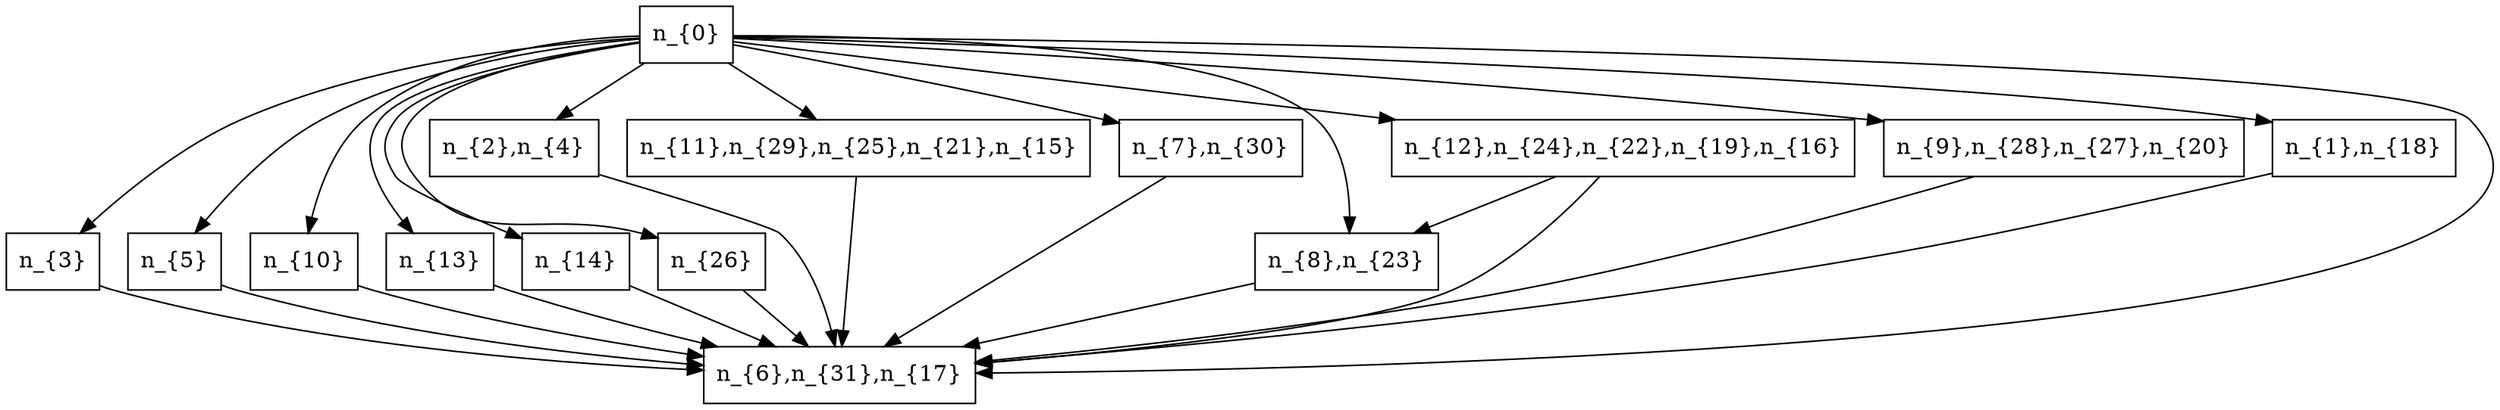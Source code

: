 strict digraph "Task{n=32,e=0.01}" {
	graph [bb="0,0,1343.5,252",
		collapsed=17,
		cpathlen=2085826,
		deadline=6347882,
		period=6347882,
		workload=5485192
	];
	node [distance=0,
		factor=0,
		label="\N",
		marked=0,
		object=0,
		shape=rectangle,
		threads=0,
		visited=0,
		wcet=0,
		wcetone=0
	];
	"n_{0}"	 [distance=39057,
		factor=2.633100,
		height=0.5,
		object=9,
		pos="396,234",
		texlbl="${d:39057, n_{0} = \langle o_{9}, c_1:39057, c(1):39057, F:2.63 \rangle}$",
		threads=1,
		wcet=39057,
		wcetone=39057,
		width=0.75];
	"n_{3}"	 [distance=47384,
		factor=0.744206,
		height=0.5,
		object=36,
		pos="27,90",
		texlbl="${d:47384, n_{3} = \langle o_{36}, c_1:8327, c(1):8327, F:0.74 \rangle}$",
		threads=1,
		wcet=8327,
		wcetone=8327,
		width=0.75];
	"n_{0}" -> "n_{3}" [key="n_{0} -> n_{3}",
	pos="e,45.12,108.18 368.64,232.1 320.99,227.96 220.54,215.42 144,180 109.05,163.83 74.813,135.63 52.497,115.09"];
"n_{5}" [distance=78114,
	factor=2.633100,
	height=0.5,
	object=9,
	pos="99,90",
	texlbl="${d:78114, n_{5} = \langle o_{9}, c_1:39057, c(1):39057, F:2.63 \rangle}$",
	threads=1,
	wcet=39057,
	wcetone=39057,
	width=0.75];
"n_{0}" -> "n_{5}" [key="n_{0} -> n_{5}",
pos="e,112.76,108.02 368.94,231.25 328.25,226.17 249.91,212.69 192,180 163.11,163.69 136.61,136.26 119.35,115.95"];
"n_{10}" [distance=78114,
factor=2.633100,
height=0.5,
object=9,
pos="173,90",
texlbl="${d:78114, n_{10} = \langle o_{9}, c_1:39057, c(1):39057, F:2.63 \rangle}$",
threads=1,
wcet=39057,
wcetone=39057,
width=0.79167];
"n_{0}" -> "n_{10}" [key="n_{0} -> n_{10}",
pos="e,178.53,108.24 368.77,231.75 331.99,227.44 266.07,215.05 223,180 203.19,163.88 189.92,137.72 182.06,117.75"];
"n_{13}" [distance=952826,
factor=0.904876,
height=0.5,
object=18,
pos="248,90",
texlbl="${d:952826, n_{13} = \langle o_{18}, c_1:913769, c(1):913769, F:0.90 \rangle}$",
threads=1,
wcet=913769,
wcetone=913769,
width=0.79167];
"n_{0}" -> "n_{13}" [key="n_{0} -> n_{13}",
pos="e,238.17,108.01 368.89,228.91 327.08,220.44 249.99,202.19 234,180 221.01,161.98 226.5,136.62 234.09,117.42"];
"n_{14}" [distance=78114,
factor=2.633100,
height=0.5,
object=9,
pos="323,90",
texlbl="${d:78114, n_{14} = \langle o_{9}, c_1:39057, c(1):39057, F:2.63 \rangle}$",
threads=1,
wcet=39057,
wcetone=39057,
width=0.79167];
"n_{0}" -> "n_{14}" [key="n_{0} -> n_{14}",
pos="e,294.49,105.64 368.92,228.29 329.32,219.33 258.7,200.82 244,180 234.77,166.93 236.53,158.15 244,144 248.83,134.85 267.68,121.81 \
285.75,110.84"];
"n_{26}" [distance=78114,
factor=2.633100,
height=0.5,
object=9,
pos="398,90",
texlbl="${d:78114, n_{26} = \langle o_{9}, c_1:39057, c(1):39057, F:2.63 \rangle}$",
threads=1,
wcet=39057,
wcetone=39057,
width=0.79167];
"n_{0}" -> "n_{26}" [key="n_{0} -> n_{26}",
pos="e,369.11,104.11 368.83,227.56 331.49,218.09 267.4,199.43 254,180 244.92,166.83 244.68,157.01 254,144 281.28,105.93 310.27,124.19 \
359.65,107.63"];
"n_{2},n_{4}" [distance=248688,
factor=0.662345,
height=0.5,
object=28,
pos="307,162",
texlbl="${d:248688, n_{2},n_{4} = \langle o_{28}, c_1:126105, c(2):209631, F:0.66 \rangle}$",
threads=2,
wcet=209631,
wcetone=126105,
width=1.2222];
"n_{0}" -> "n_{2},n_{4}" [key="n_{0} -> n_{2},n_{4}",
pos="e,329.45,180.16 373.54,215.83 362.58,206.96 349.23,196.16 337.37,186.57"];
"n_{11},n_{29},n_{25},n_{21},n_{15}" [distance=170931,
factor=0.300563,
height=0.5,
object=25,
pos="486,162",
texlbl="${d:170931, n_{11},n_{29},n_{25},n_{21},n_{15} = \langle o_{25}, c_1:59881, c(5):131874, F:0.30 \rangle}$",
threads=5,
wcet=131874,
wcetone=59881,
width=3.25];
"n_{0}" -> "n_{11},n_{29},n_{25},n_{21},n_{15}" [key="n_{0} -> n_{11},n_{29},n_{25},n_{21},n_{15}",
pos="e,463.3,180.16 418.71,215.83 429.8,206.96 443.3,196.16 455.29,186.57"];
"n_{7},n_{30}" [distance=214991,
factor=0.682709,
height=0.5,
object=22,
pos="669,162",
texlbl="${d:214991, n_{7},n_{30} = \langle o_{22}, c_1:104554, c(2):175934, F:0.68 \rangle}$",
threads=2,
wcet=175934,
wcetone=104554,
width=1.3194];
"n_{0}" -> "n_{7},n_{30}" [key="n_{0} -> n_{7},n_{30}",
pos="e,621.48,177.24 423.08,227.79 462.37,218.66 537.65,200.71 611.54,180.04"];
"n_{12},n_{24},n_{22},n_{19},n_{16}" [distance=766797,
factor=0.415288,
height=0.5,
object=14,
pos="890,162",
texlbl="${d:766797, n_{12},n_{24},n_{22},n_{19},n_{16} = \langle o_{14}, c_1:273468, c(5):727740, F:0.42 \rangle}$",
threads=5,
wcet=727740,
wcetone=273468,
width=3.25];
"n_{0}" -> "n_{12},n_{24},n_{22},n_{19},n_{16}" [key="n_{0} -> n_{12},n_{24},n_{22},n_{19},n_{16}",
pos="e,772.86,179.07 423.26,230.03 486.75,220.77 647.78,197.3 762.92,180.52"];
"n_{8},n_{23}" [distance=1597837,
factor=0.800891,
height=0.5,
object=6,
pos="745,90",
texlbl="${d:1597837, n_{8},n_{23} = \langle o_{6}, c_1:461460, c(2):831040, F:0.80 \rangle}$",
threads=2,
wcet=831040,
wcetone=461460,
width=1.3194];
"n_{0}" -> "n_{8},n_{23}" [key="n_{0} -> n_{8},n_{23}",
pos="e,746.69,108.02 423.12,233.38 494.06,231.17 682.6,221.45 726,180 742.45,164.29 746.47,138.21 746.81,118.16"];
"n_{9},n_{28},n_{27},n_{20}" [distance=1909819,
factor=0.973991,
height=0.5,
object=4,
pos="1117,162",
texlbl="${d:1909819, n_{9},n_{28},n_{27},n_{20} = \langle o_{4}, c_1:476995, c(4):1870762, F:0.97 \rangle}$",
threads=4,
wcet=1870762,
wcetone=476995,
width=2.5417];
"n_{0}" -> "n_{9},n_{28},n_{27},n_{20}" [key="n_{0} -> n_{9},n_{28},n_{27},n_{20}",
pos="e,1025.4,178.69 423.29,232.5 508.92,227.6 780.03,210.69 1015.3,180.02"];
"n_{1},n_{18}" [distance=283880,
factor=0.591138,
height=0.5,
object=2,
pos="1274,162",
texlbl="${d:283880, n_{1},n_{18} = \langle o_{2}, c_1:153866, c(2):244823, F:0.59 \rangle}$",
threads=2,
wcet=244823,
wcetone=153866,
width=1.3194];
"n_{0}" -> "n_{1},n_{18}" [key="n_{0} -> n_{1},n_{18}",
pos="e,1226.2,178.2 423.11,233.11 544.68,229 1040.9,210.76 1216.4,180.01"];
"n_{6},n_{31},n_{17}" [distance=2085826,
factor=0.438874,
height=0.5,
object=1,
pos="474,18",
texlbl="${d:2085826, n_{6},n_{31},n_{17} = \langle o_{1}, c_1:93733, c(3):176007, F:0.44 \rangle}$",
threads=3,
wcet=176007,
wcetone=93733,
width=1.9306];
"n_{0}" -> "n_{6},n_{31},n_{17}" [key="n_{0} -> n_{6},n_{31},n_{17}",
pos="e,543.83,20.109 423.45,233.46 574.51,230.39 1299,213.88 1331,180 1440.7,63.769 786.67,29.07 553.93,20.475"];
"n_{3}" -> "n_{6},n_{31},n_{17}" [key="n_{3} -> n_{6},n_{31},n_{17}",
pos="e,404.15,20.133 54.127,75.264 57.067,74.023 60.06,72.9 63,72 174.75,37.781 310.12,25.246 394.16,20.654"];
"n_{5}" -> "n_{6},n_{31},n_{17}" [key="n_{5} -> n_{6},n_{31},n_{17}",
pos="e,404.39,22.842 126.15,75.347 129.09,74.089 132.07,72.94 135,72 221.26,44.292 324.62,30.449 394.35,23.776"];
"n_{10}" -> "n_{6},n_{31},n_{17}" [key="n_{10} -> n_{6},n_{31},n_{17}",
pos="e,404.37,27.354 201.79,75.143 204.53,73.989 207.29,72.919 210,72 270.34,51.514 341.22,37.54 394.33,28.948"];
"n_{13}" -> "n_{6},n_{31},n_{17}" [key="n_{13} -> n_{6},n_{31},n_{17}",
pos="e,404.37,34.782 276.87,75.362 279.59,74.163 282.33,73.021 285,72 320.24,58.511 360.31,46.599 394.45,37.419"];
"n_{14}" -> "n_{6},n_{31},n_{17}" [key="n_{14} -> n_{6},n_{31},n_{17}",
pos="e,435.69,36.024 351.67,76.017 354.48,74.655 357.3,73.298 360,72 381.83,61.521 406.07,50.02 426.56,40.336"];
"n_{26}" -> "n_{6},n_{31},n_{17}" [key="n_{26} -> n_{6},n_{31},n_{17}",
pos="e,454.83,36.163 417.18,71.831 426.36,63.134 437.5,52.578 447.48,43.127"];
"n_{2},n_{4}" -> "n_{6},n_{31},n_{17}" [key="n_{2},n_{4} -> n_{6},n_{31},n_{17}",
pos="e,470.61,36.179 351.03,145.46 385.79,132.1 429.51,114.47 436,108 452.9,91.151 462.7,65.633 468.1,46.067"];
"n_{11},n_{29},n_{25},n_{21},n_{15}" -> "n_{6},n_{31},n_{17}" [key="n_{11},n_{29},n_{25},n_{21},n_{15} -> n_{6},n_{31},n_{17}",
pos="e,475.51,36.09 484.48,143.76 482.43,119.2 478.77,75.247 476.36,46.354"];
"n_{7},n_{30}" -> "n_{6},n_{31},n_{17}" [key="n_{7},n_{30} -> n_{6},n_{31},n_{17}",
pos="e,498.5,36.09 644.3,143.76 609.43,118.01 545.69,70.942 506.86,42.264"];
"n_{12},n_{24},n_{22},n_{19},n_{16}" -> "n_{8},n_{23}" [key="n_{12},n_{24},n_{22},n_{19},n_{16} -> n_{8},n_{23}",
pos="e,781.33,108.04 853.41,143.83 834.28,134.33 810.68,122.61 790.39,112.54"];
"n_{12},n_{24},n_{22},n_{19},n_{16}" -> "n_{6},n_{31},n_{17}" [key="n_{12},n_{24},n_{22},n_{19},n_{16} -> n_{6},n_{31},n_{17}",
pos="e,543.63,24.335 877.77,143.79 862.62,122.81 834.76,89.051 802,72 759.92,50.099 636.63,34.058 553.78,25.382"];
"n_{8},n_{23}" -> "n_{6},n_{31},n_{17}" [key="n_{8},n_{23} -> n_{6},n_{31},n_{17}",
pos="e,541.84,36.023 697.49,77.376 657.24,66.683 598.74,51.142 551.69,38.641"];
"n_{9},n_{28},n_{27},n_{20}" -> "n_{6},n_{31},n_{17}" [key="n_{9},n_{28},n_{27},n_{20} -> n_{6},n_{31},n_{17}",
pos="e,543.75,24.891 1069.3,143.95 1014.3,123.75 920.76,91.349 838,72 741.45,49.429 628.18,34.378 553.95,26.025"];
"n_{1},n_{18}" -> "n_{6},n_{31},n_{17}" [key="n_{1},n_{18} -> n_{6},n_{31},n_{17}",
pos="e,543.54,24.182 1226.4,146.42 1223.6,145.58 1220.8,144.77 1218,144 1083.8,106.66 1050.1,96.539 913,72 788.3,49.681 642.02,33.703 \
553.75,25.162"];
}
